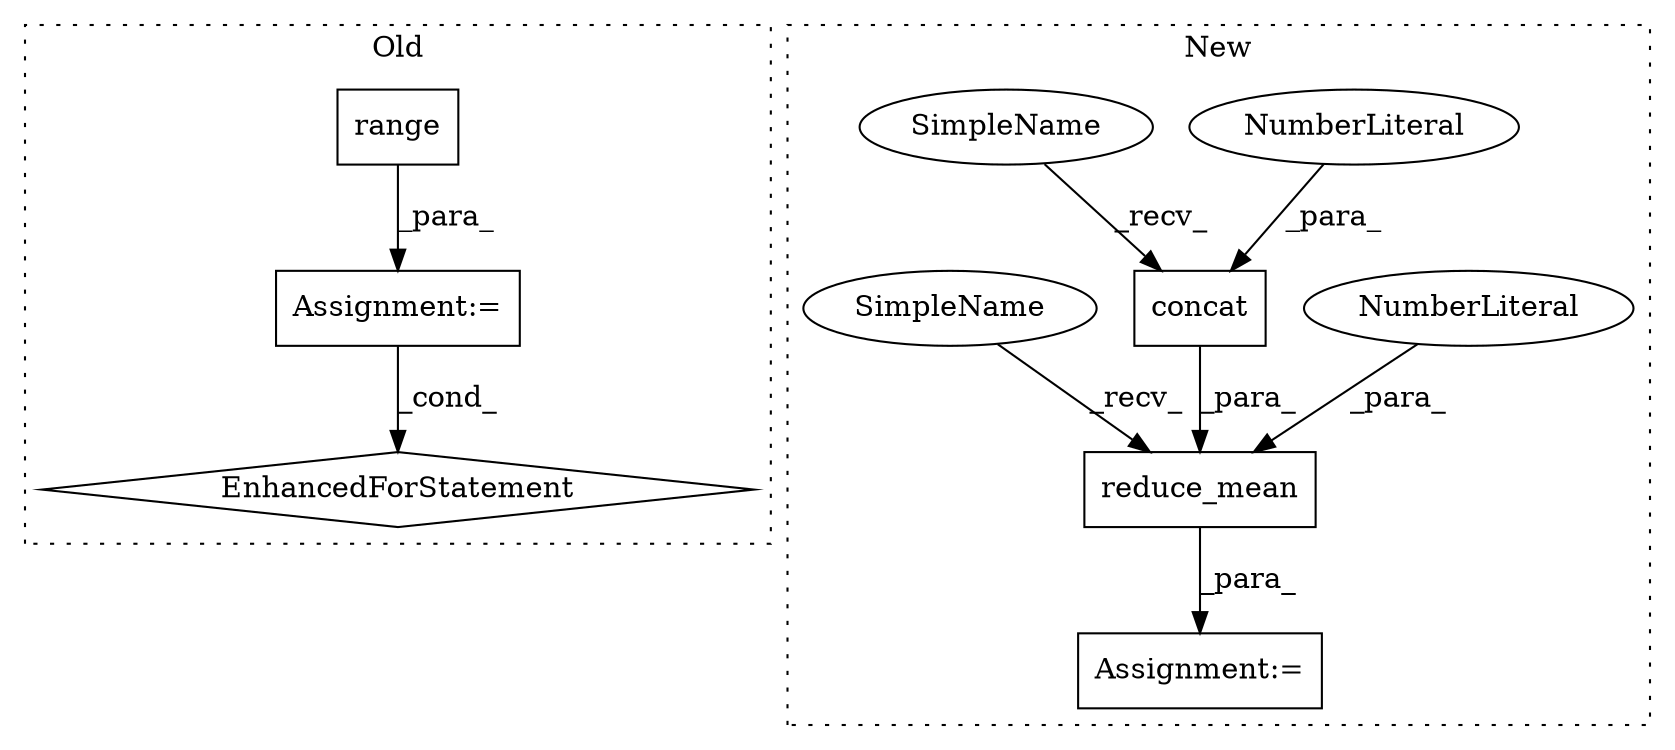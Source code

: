 digraph G {
subgraph cluster0 {
1 [label="EnhancedForStatement" a="70" s="1459,1555" l="57,2" shape="diamond"];
4 [label="Assignment:=" a="7" s="1459,1555" l="57,2" shape="box"];
6 [label="range" a="32" s="1524,1554" l="6,1" shape="box"];
label = "Old";
style="dotted";
}
subgraph cluster1 {
2 [label="reduce_mean" a="32" s="1618,1644" l="12,1" shape="box"];
3 [label="Assignment:=" a="7" s="1606" l="1" shape="box"];
5 [label="NumberLiteral" a="34" s="1643" l="1" shape="ellipse"];
7 [label="concat" a="32" s="1410,1510" l="7,1" shape="box"];
8 [label="NumberLiteral" a="34" s="1509" l="1" shape="ellipse"];
9 [label="SimpleName" a="42" s="1399" l="10" shape="ellipse"];
10 [label="SimpleName" a="42" s="1607" l="10" shape="ellipse"];
label = "New";
style="dotted";
}
2 -> 3 [label="_para_"];
4 -> 1 [label="_cond_"];
5 -> 2 [label="_para_"];
6 -> 4 [label="_para_"];
7 -> 2 [label="_para_"];
8 -> 7 [label="_para_"];
9 -> 7 [label="_recv_"];
10 -> 2 [label="_recv_"];
}
